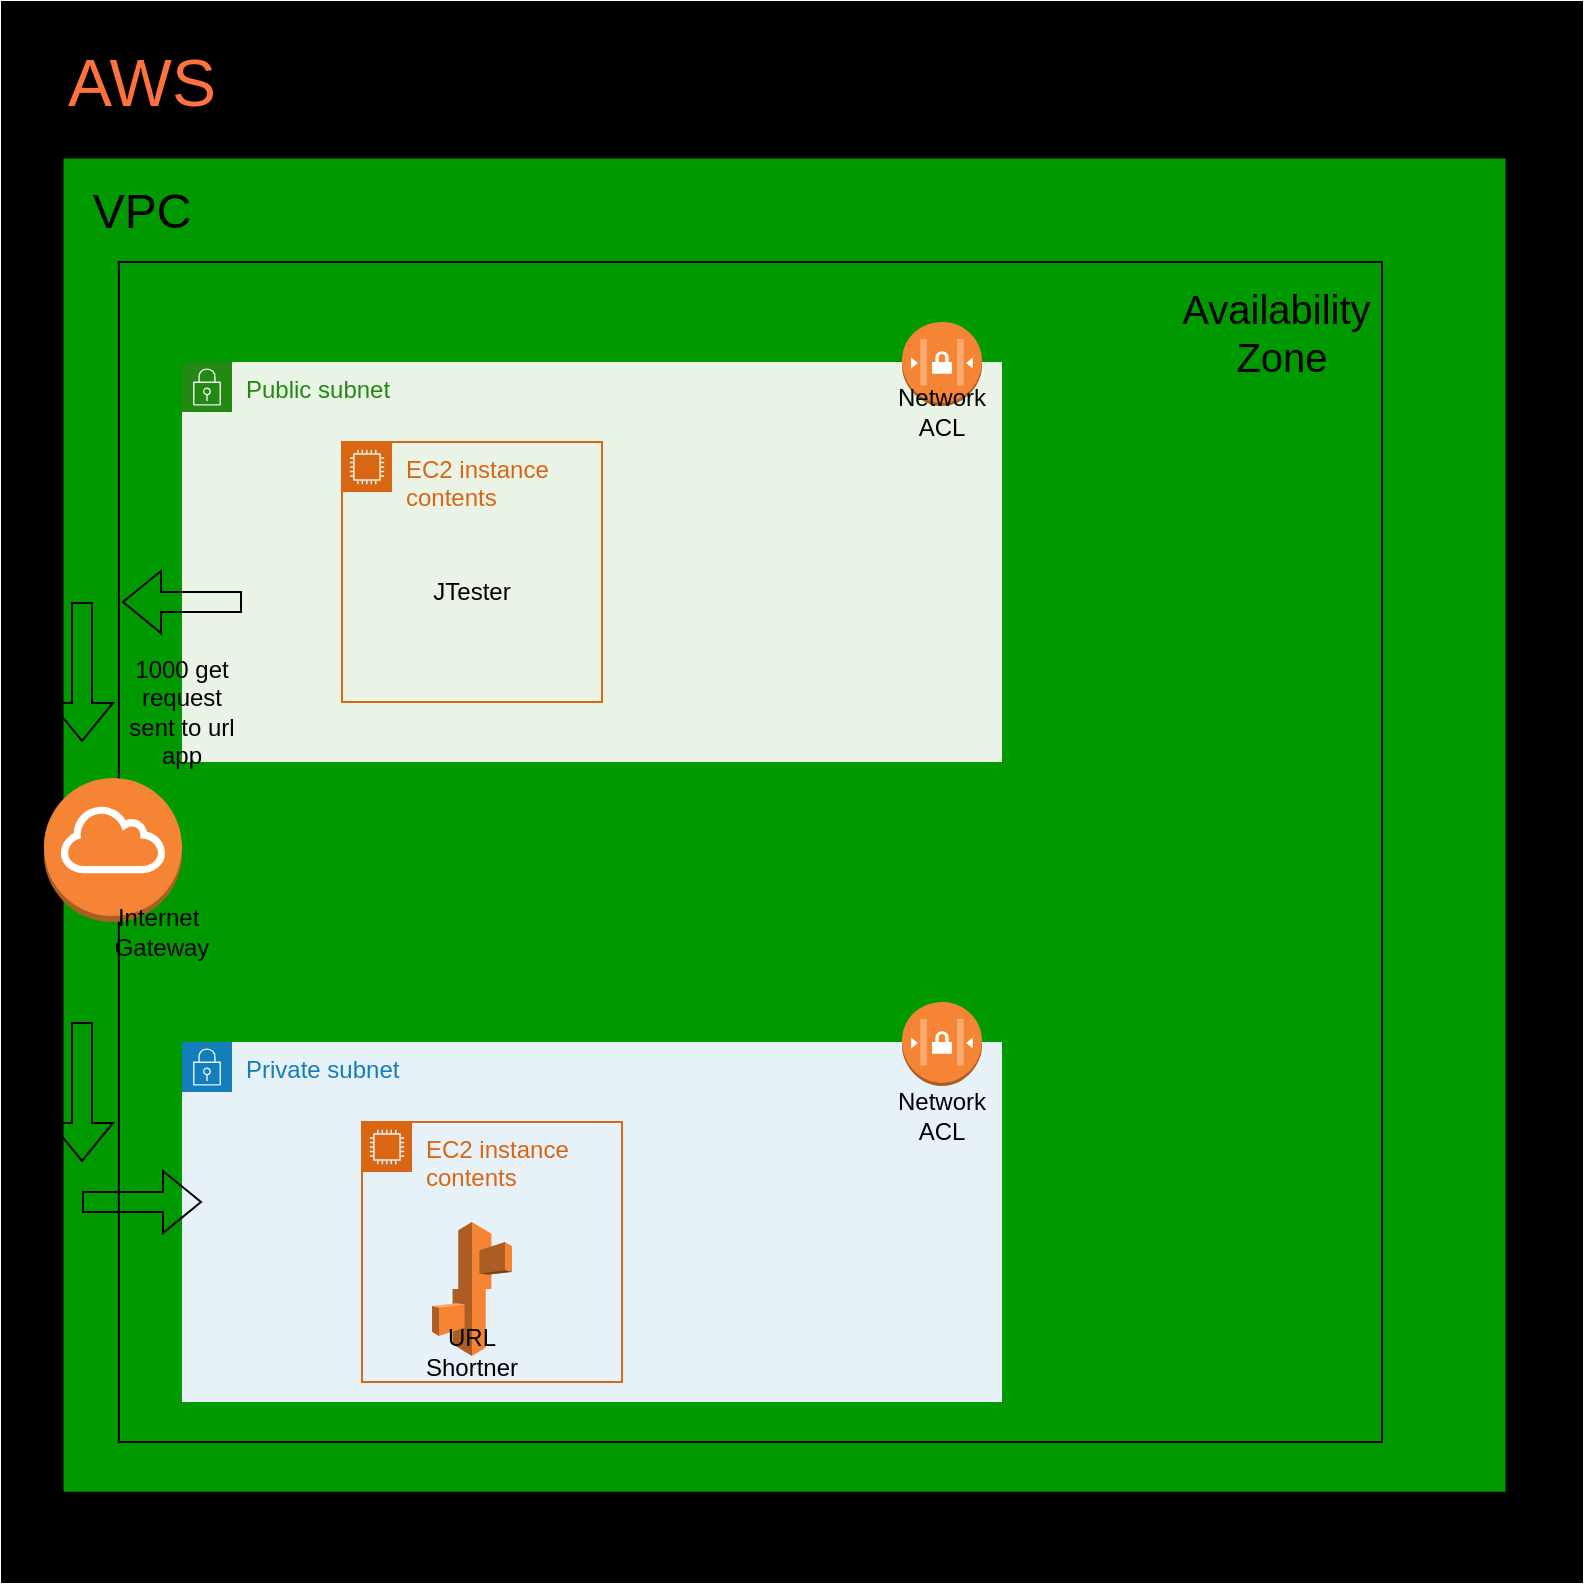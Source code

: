 <mxfile version="21.8.2" type="google">
  <diagram name="Page-1" id="e9honjM6iFFVTxhf84v9">
    <mxGraphModel grid="1" page="1" gridSize="10" guides="1" tooltips="1" connect="1" arrows="1" fold="1" pageScale="1" pageWidth="850" pageHeight="1100" math="0" shadow="0">
      <root>
        <mxCell id="0" />
        <mxCell id="1" parent="0" />
        <mxCell id="ugzTAorwdK3rf6eQDW8n-1" value="" style="whiteSpace=wrap;html=1;aspect=fixed;fillColor=#000000;" vertex="1" parent="1">
          <mxGeometry x="20" y="-90" width="790" height="790" as="geometry" />
        </mxCell>
        <mxCell id="ugzTAorwdK3rf6eQDW8n-2" value="&lt;font style=&quot;font-size: 33px;&quot; color=&quot;#ff713d&quot;&gt;AWS&lt;/font&gt;" style="text;html=1;strokeColor=none;fillColor=none;align=center;verticalAlign=middle;whiteSpace=wrap;rounded=0;" vertex="1" parent="1">
          <mxGeometry x="40" y="-70" width="100" height="40" as="geometry" />
        </mxCell>
        <mxCell id="ugzTAorwdK3rf6eQDW8n-15" value="" style="rounded=0;whiteSpace=wrap;html=1;rotation=-90;fillColor=#009900;strokeColor=#009900;movable=0;resizable=0;rotatable=0;deletable=0;editable=0;locked=1;connectable=0;" vertex="1" parent="1">
          <mxGeometry x="78.44" y="-38.43" width="665.63" height="720" as="geometry" />
        </mxCell>
        <mxCell id="ugzTAorwdK3rf6eQDW8n-17" value="&lt;font style=&quot;font-size: 24px;&quot;&gt;VPC&lt;/font&gt;" style="text;html=1;strokeColor=none;fillColor=none;align=center;verticalAlign=middle;whiteSpace=wrap;rounded=0;" vertex="1" parent="1">
          <mxGeometry x="60" width="60" height="30" as="geometry" />
        </mxCell>
        <mxCell id="ugzTAorwdK3rf6eQDW8n-26" value="Private subnet" style="points=[[0,0],[0.25,0],[0.5,0],[0.75,0],[1,0],[1,0.25],[1,0.5],[1,0.75],[1,1],[0.75,1],[0.5,1],[0.25,1],[0,1],[0,0.75],[0,0.5],[0,0.25]];outlineConnect=0;gradientColor=none;html=1;whiteSpace=wrap;fontSize=12;fontStyle=0;container=1;pointerEvents=0;collapsible=0;recursiveResize=0;shape=mxgraph.aws4.group;grIcon=mxgraph.aws4.group_security_group;grStroke=0;strokeColor=#147EBA;fillColor=#E6F2F8;verticalAlign=top;align=left;spacingLeft=30;fontColor=#147EBA;dashed=0;" vertex="1" parent="1">
          <mxGeometry x="110" y="430" width="410" height="180" as="geometry" />
        </mxCell>
        <mxCell id="ugzTAorwdK3rf6eQDW8n-32" value="EC2 instance contents" style="points=[[0,0],[0.25,0],[0.5,0],[0.75,0],[1,0],[1,0.25],[1,0.5],[1,0.75],[1,1],[0.75,1],[0.5,1],[0.25,1],[0,1],[0,0.75],[0,0.5],[0,0.25]];outlineConnect=0;gradientColor=none;html=1;whiteSpace=wrap;fontSize=12;fontStyle=0;container=1;pointerEvents=0;collapsible=0;recursiveResize=0;shape=mxgraph.aws4.group;grIcon=mxgraph.aws4.group_ec2_instance_contents;strokeColor=#D86613;fillColor=none;verticalAlign=top;align=left;spacingLeft=30;fontColor=#D86613;dashed=0;" vertex="1" parent="ugzTAorwdK3rf6eQDW8n-26">
          <mxGeometry x="90" y="40" width="130" height="130" as="geometry" />
        </mxCell>
        <mxCell id="ugzTAorwdK3rf6eQDW8n-33" value="" style="outlineConnect=0;dashed=0;verticalLabelPosition=bottom;verticalAlign=top;align=center;html=1;shape=mxgraph.aws3.elastic_beanstalk;fillColor=#F58534;gradientColor=none;" vertex="1" parent="ugzTAorwdK3rf6eQDW8n-32">
          <mxGeometry x="35" y="50" width="40" height="67" as="geometry" />
        </mxCell>
        <mxCell id="ugzTAorwdK3rf6eQDW8n-34" value="URL Shortner" style="text;html=1;strokeColor=none;fillColor=none;align=center;verticalAlign=middle;whiteSpace=wrap;rounded=0;" vertex="1" parent="ugzTAorwdK3rf6eQDW8n-32">
          <mxGeometry x="25" y="100" width="60" height="30" as="geometry" />
        </mxCell>
        <mxCell id="ugzTAorwdK3rf6eQDW8n-27" value="Public subnet" style="points=[[0,0],[0.25,0],[0.5,0],[0.75,0],[1,0],[1,0.25],[1,0.5],[1,0.75],[1,1],[0.75,1],[0.5,1],[0.25,1],[0,1],[0,0.75],[0,0.5],[0,0.25]];outlineConnect=0;gradientColor=none;html=1;whiteSpace=wrap;fontSize=12;fontStyle=0;container=1;pointerEvents=0;collapsible=0;recursiveResize=0;shape=mxgraph.aws4.group;grIcon=mxgraph.aws4.group_security_group;grStroke=0;strokeColor=#248814;fillColor=#E9F3E6;verticalAlign=top;align=left;spacingLeft=30;fontColor=#248814;dashed=0;" vertex="1" parent="1">
          <mxGeometry x="110" y="90" width="410" height="200" as="geometry" />
        </mxCell>
        <mxCell id="ugzTAorwdK3rf6eQDW8n-29" value="EC2 instance contents" style="points=[[0,0],[0.25,0],[0.5,0],[0.75,0],[1,0],[1,0.25],[1,0.5],[1,0.75],[1,1],[0.75,1],[0.5,1],[0.25,1],[0,1],[0,0.75],[0,0.5],[0,0.25]];outlineConnect=0;gradientColor=none;html=1;whiteSpace=wrap;fontSize=12;fontStyle=0;container=1;pointerEvents=0;collapsible=0;recursiveResize=0;shape=mxgraph.aws4.group;grIcon=mxgraph.aws4.group_ec2_instance_contents;strokeColor=#D86613;fillColor=none;verticalAlign=top;align=left;spacingLeft=30;fontColor=#D86613;dashed=0;" vertex="1" parent="ugzTAorwdK3rf6eQDW8n-27">
          <mxGeometry x="80" y="40" width="130" height="130" as="geometry" />
        </mxCell>
        <mxCell id="ugzTAorwdK3rf6eQDW8n-39" value="JTester" style="text;html=1;strokeColor=none;fillColor=none;align=center;verticalAlign=middle;whiteSpace=wrap;rounded=0;" vertex="1" parent="ugzTAorwdK3rf6eQDW8n-29">
          <mxGeometry x="35" y="60" width="60" height="30" as="geometry" />
        </mxCell>
        <mxCell id="ugzTAorwdK3rf6eQDW8n-37" value="" style="outlineConnect=0;dashed=0;verticalLabelPosition=bottom;verticalAlign=top;align=center;html=1;shape=mxgraph.aws3.network_access_controllist;fillColor=#F58534;gradientColor=none;" vertex="1" parent="ugzTAorwdK3rf6eQDW8n-27">
          <mxGeometry x="360" y="-20" width="40" height="42" as="geometry" />
        </mxCell>
        <mxCell id="ugzTAorwdK3rf6eQDW8n-35" value="" style="outlineConnect=0;dashed=0;verticalLabelPosition=bottom;verticalAlign=top;align=center;html=1;shape=mxgraph.aws3.network_access_controllist;fillColor=#F58534;gradientColor=none;" vertex="1" parent="1">
          <mxGeometry x="470" y="410" width="40" height="42" as="geometry" />
        </mxCell>
        <mxCell id="ugzTAorwdK3rf6eQDW8n-36" value="Network ACL" style="text;html=1;strokeColor=none;fillColor=none;align=center;verticalAlign=middle;whiteSpace=wrap;rounded=0;" vertex="1" parent="1">
          <mxGeometry x="460" y="452" width="60" height="30" as="geometry" />
        </mxCell>
        <mxCell id="ugzTAorwdK3rf6eQDW8n-38" value="Network ACL" style="text;html=1;strokeColor=none;fillColor=none;align=center;verticalAlign=middle;whiteSpace=wrap;rounded=0;" vertex="1" parent="1">
          <mxGeometry x="460" y="100" width="60" height="30" as="geometry" />
        </mxCell>
        <mxCell id="ugzTAorwdK3rf6eQDW8n-41" value="" style="rounded=0;whiteSpace=wrap;html=1;fillColor=none;" vertex="1" parent="1">
          <mxGeometry x="78.44" y="40" width="631.56" height="590" as="geometry" />
        </mxCell>
        <mxCell id="ugzTAorwdK3rf6eQDW8n-42" value="&lt;font style=&quot;font-size: 20px;&quot;&gt;Availability&amp;nbsp;&lt;br&gt;&lt;font style=&quot;font-size: 20px;&quot;&gt;Zone&lt;/font&gt;&lt;/font&gt;" style="text;html=1;strokeColor=none;fillColor=none;align=center;verticalAlign=middle;whiteSpace=wrap;rounded=0;" vertex="1" parent="1">
          <mxGeometry x="630" y="60" width="60" height="30" as="geometry" />
        </mxCell>
        <mxCell id="ugzTAorwdK3rf6eQDW8n-48" value="1000 get request sent to url app" style="text;html=1;strokeColor=none;fillColor=none;align=center;verticalAlign=middle;whiteSpace=wrap;rounded=0;" vertex="1" parent="1">
          <mxGeometry x="80" y="250" width="60" height="30" as="geometry" />
        </mxCell>
        <mxCell id="ugzTAorwdK3rf6eQDW8n-49" value="" style="outlineConnect=0;dashed=0;verticalLabelPosition=bottom;verticalAlign=top;align=center;html=1;shape=mxgraph.aws3.internet_gateway;fillColor=#F58534;gradientColor=none;" vertex="1" parent="1">
          <mxGeometry x="41" y="298" width="69" height="72" as="geometry" />
        </mxCell>
        <mxCell id="ugzTAorwdK3rf6eQDW8n-50" value="Internet&amp;nbsp;&lt;br&gt;Gateway" style="text;html=1;strokeColor=none;fillColor=none;align=center;verticalAlign=middle;whiteSpace=wrap;rounded=0;" vertex="1" parent="1">
          <mxGeometry x="70" y="360" width="60" height="30" as="geometry" />
        </mxCell>
        <mxCell id="ugzTAorwdK3rf6eQDW8n-52" value="" style="shape=flexArrow;endArrow=classic;html=1;rounded=0;" edge="1" parent="1">
          <mxGeometry width="50" height="50" relative="1" as="geometry">
            <mxPoint x="140.0" y="210.052" as="sourcePoint" />
            <mxPoint x="80" y="210" as="targetPoint" />
          </mxGeometry>
        </mxCell>
        <mxCell id="ugzTAorwdK3rf6eQDW8n-55" value="" style="shape=flexArrow;endArrow=classic;html=1;rounded=0;" edge="1" parent="1">
          <mxGeometry width="50" height="50" relative="1" as="geometry">
            <mxPoint x="60.0" y="210.052" as="sourcePoint" />
            <mxPoint x="60" y="280" as="targetPoint" />
          </mxGeometry>
        </mxCell>
        <mxCell id="ugzTAorwdK3rf6eQDW8n-57" value="" style="shape=flexArrow;endArrow=classic;html=1;rounded=0;" edge="1" parent="1">
          <mxGeometry width="50" height="50" relative="1" as="geometry">
            <mxPoint x="60.0" y="420.002" as="sourcePoint" />
            <mxPoint x="60" y="489.95" as="targetPoint" />
          </mxGeometry>
        </mxCell>
        <mxCell id="ugzTAorwdK3rf6eQDW8n-63" value="" style="shape=flexArrow;endArrow=classic;html=1;rounded=0;" edge="1" parent="1">
          <mxGeometry width="50" height="50" relative="1" as="geometry">
            <mxPoint x="60" y="510" as="sourcePoint" />
            <mxPoint x="120.0" y="510.052" as="targetPoint" />
          </mxGeometry>
        </mxCell>
      </root>
    </mxGraphModel>
  </diagram>
</mxfile>
